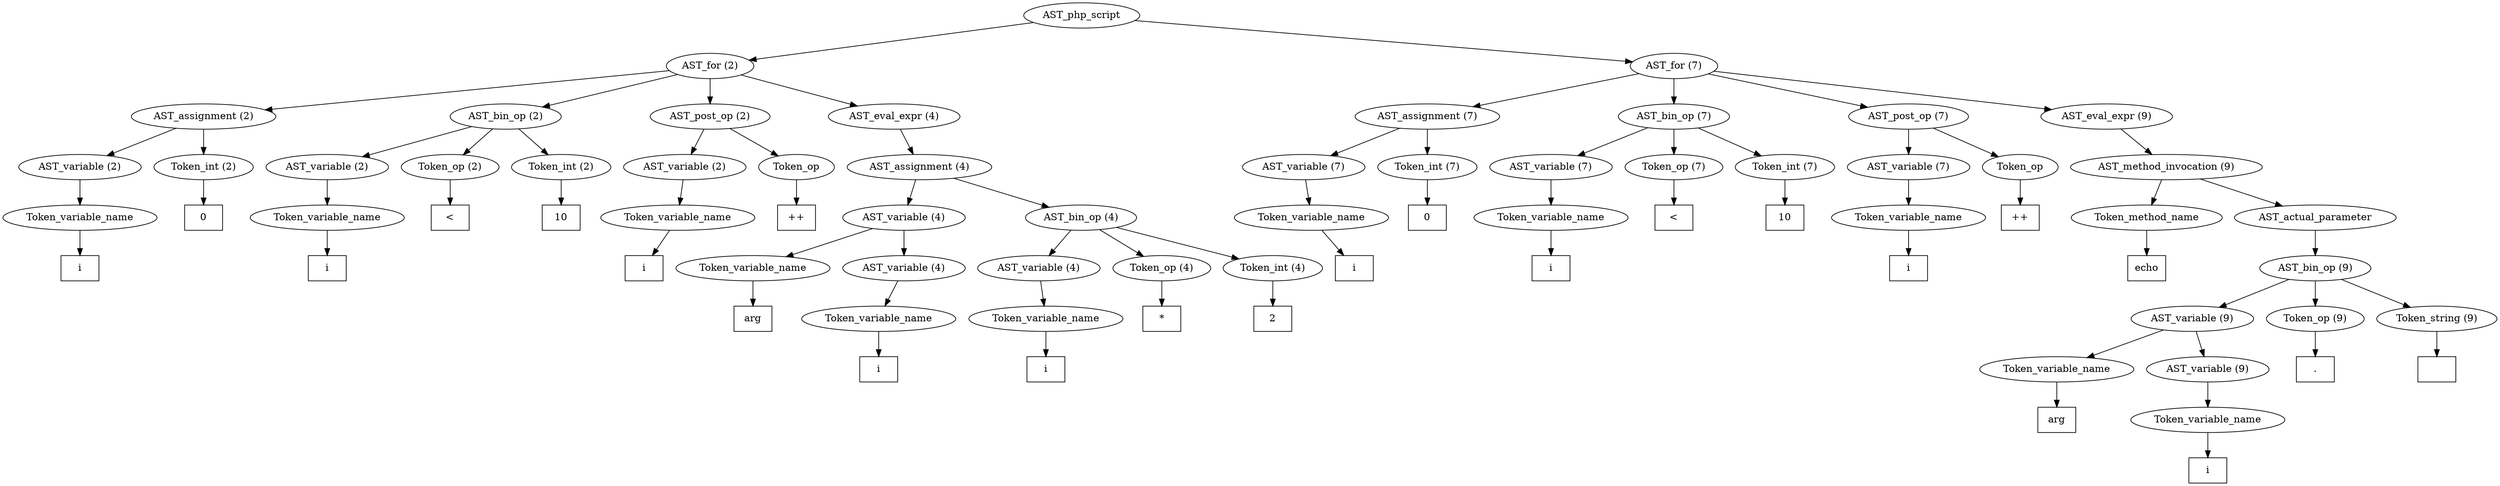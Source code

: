 /*
 * AST in dot format generated by phc -- the PHP compiler
 */

digraph AST {
node_0 [label="AST_php_script"];
node_1 [label="AST_for (2)"];
node_2 [label="AST_assignment (2)"];
node_3 [label="AST_variable (2)"];
node_4 [label="Token_variable_name"];
node_5 [label="i", shape=box]
node_4 -> node_5;
node_3 -> node_4;
node_6 [label="Token_int (2)"];
node_7 [label="0", shape=box]
node_6 -> node_7;
node_2 -> node_6;
node_2 -> node_3;
node_8 [label="AST_bin_op (2)"];
node_9 [label="AST_variable (2)"];
node_10 [label="Token_variable_name"];
node_11 [label="i", shape=box]
node_10 -> node_11;
node_9 -> node_10;
node_12 [label="Token_op (2)"];
node_13 [label="<", shape=box]
node_12 -> node_13;
node_14 [label="Token_int (2)"];
node_15 [label="10", shape=box]
node_14 -> node_15;
node_8 -> node_14;
node_8 -> node_12;
node_8 -> node_9;
node_16 [label="AST_post_op (2)"];
node_17 [label="AST_variable (2)"];
node_18 [label="Token_variable_name"];
node_19 [label="i", shape=box]
node_18 -> node_19;
node_17 -> node_18;
node_20 [label="Token_op"];
node_21 [label="++", shape=box]
node_20 -> node_21;
node_16 -> node_20;
node_16 -> node_17;
node_22 [label="AST_eval_expr (4)"];
node_23 [label="AST_assignment (4)"];
node_24 [label="AST_variable (4)"];
node_25 [label="Token_variable_name"];
node_26 [label="arg", shape=box]
node_25 -> node_26;
node_27 [label="AST_variable (4)"];
node_28 [label="Token_variable_name"];
node_29 [label="i", shape=box]
node_28 -> node_29;
node_27 -> node_28;
node_24 -> node_27;
node_24 -> node_25;
node_30 [label="AST_bin_op (4)"];
node_31 [label="AST_variable (4)"];
node_32 [label="Token_variable_name"];
node_33 [label="i", shape=box]
node_32 -> node_33;
node_31 -> node_32;
node_34 [label="Token_op (4)"];
node_35 [label="*", shape=box]
node_34 -> node_35;
node_36 [label="Token_int (4)"];
node_37 [label="2", shape=box]
node_36 -> node_37;
node_30 -> node_36;
node_30 -> node_34;
node_30 -> node_31;
node_23 -> node_30;
node_23 -> node_24;
node_22 -> node_23;
node_1 -> node_22;
node_1 -> node_16;
node_1 -> node_8;
node_1 -> node_2;
node_38 [label="AST_for (7)"];
node_39 [label="AST_assignment (7)"];
node_40 [label="AST_variable (7)"];
node_41 [label="Token_variable_name"];
node_42 [label="i", shape=box]
node_41 -> node_42;
node_40 -> node_41;
node_43 [label="Token_int (7)"];
node_44 [label="0", shape=box]
node_43 -> node_44;
node_39 -> node_43;
node_39 -> node_40;
node_45 [label="AST_bin_op (7)"];
node_46 [label="AST_variable (7)"];
node_47 [label="Token_variable_name"];
node_48 [label="i", shape=box]
node_47 -> node_48;
node_46 -> node_47;
node_49 [label="Token_op (7)"];
node_50 [label="<", shape=box]
node_49 -> node_50;
node_51 [label="Token_int (7)"];
node_52 [label="10", shape=box]
node_51 -> node_52;
node_45 -> node_51;
node_45 -> node_49;
node_45 -> node_46;
node_53 [label="AST_post_op (7)"];
node_54 [label="AST_variable (7)"];
node_55 [label="Token_variable_name"];
node_56 [label="i", shape=box]
node_55 -> node_56;
node_54 -> node_55;
node_57 [label="Token_op"];
node_58 [label="++", shape=box]
node_57 -> node_58;
node_53 -> node_57;
node_53 -> node_54;
node_59 [label="AST_eval_expr (9)"];
node_60 [label="AST_method_invocation (9)"];
node_61 [label="Token_method_name"];
node_62 [label="echo", shape=box]
node_61 -> node_62;
node_63 [label="AST_actual_parameter"];
node_64 [label="AST_bin_op (9)"];
node_65 [label="AST_variable (9)"];
node_66 [label="Token_variable_name"];
node_67 [label="arg", shape=box]
node_66 -> node_67;
node_68 [label="AST_variable (9)"];
node_69 [label="Token_variable_name"];
node_70 [label="i", shape=box]
node_69 -> node_70;
node_68 -> node_69;
node_65 -> node_68;
node_65 -> node_66;
node_71 [label="Token_op (9)"];
node_72 [label=".", shape=box]
node_71 -> node_72;
node_73 [label="Token_string (9)"];
node_74 [label="", shape=box]
node_73 -> node_74;
node_64 -> node_73;
node_64 -> node_71;
node_64 -> node_65;
node_63 -> node_64;
node_60 -> node_63;
node_60 -> node_61;
node_59 -> node_60;
node_38 -> node_59;
node_38 -> node_53;
node_38 -> node_45;
node_38 -> node_39;
node_0 -> node_38;
node_0 -> node_1;
}
